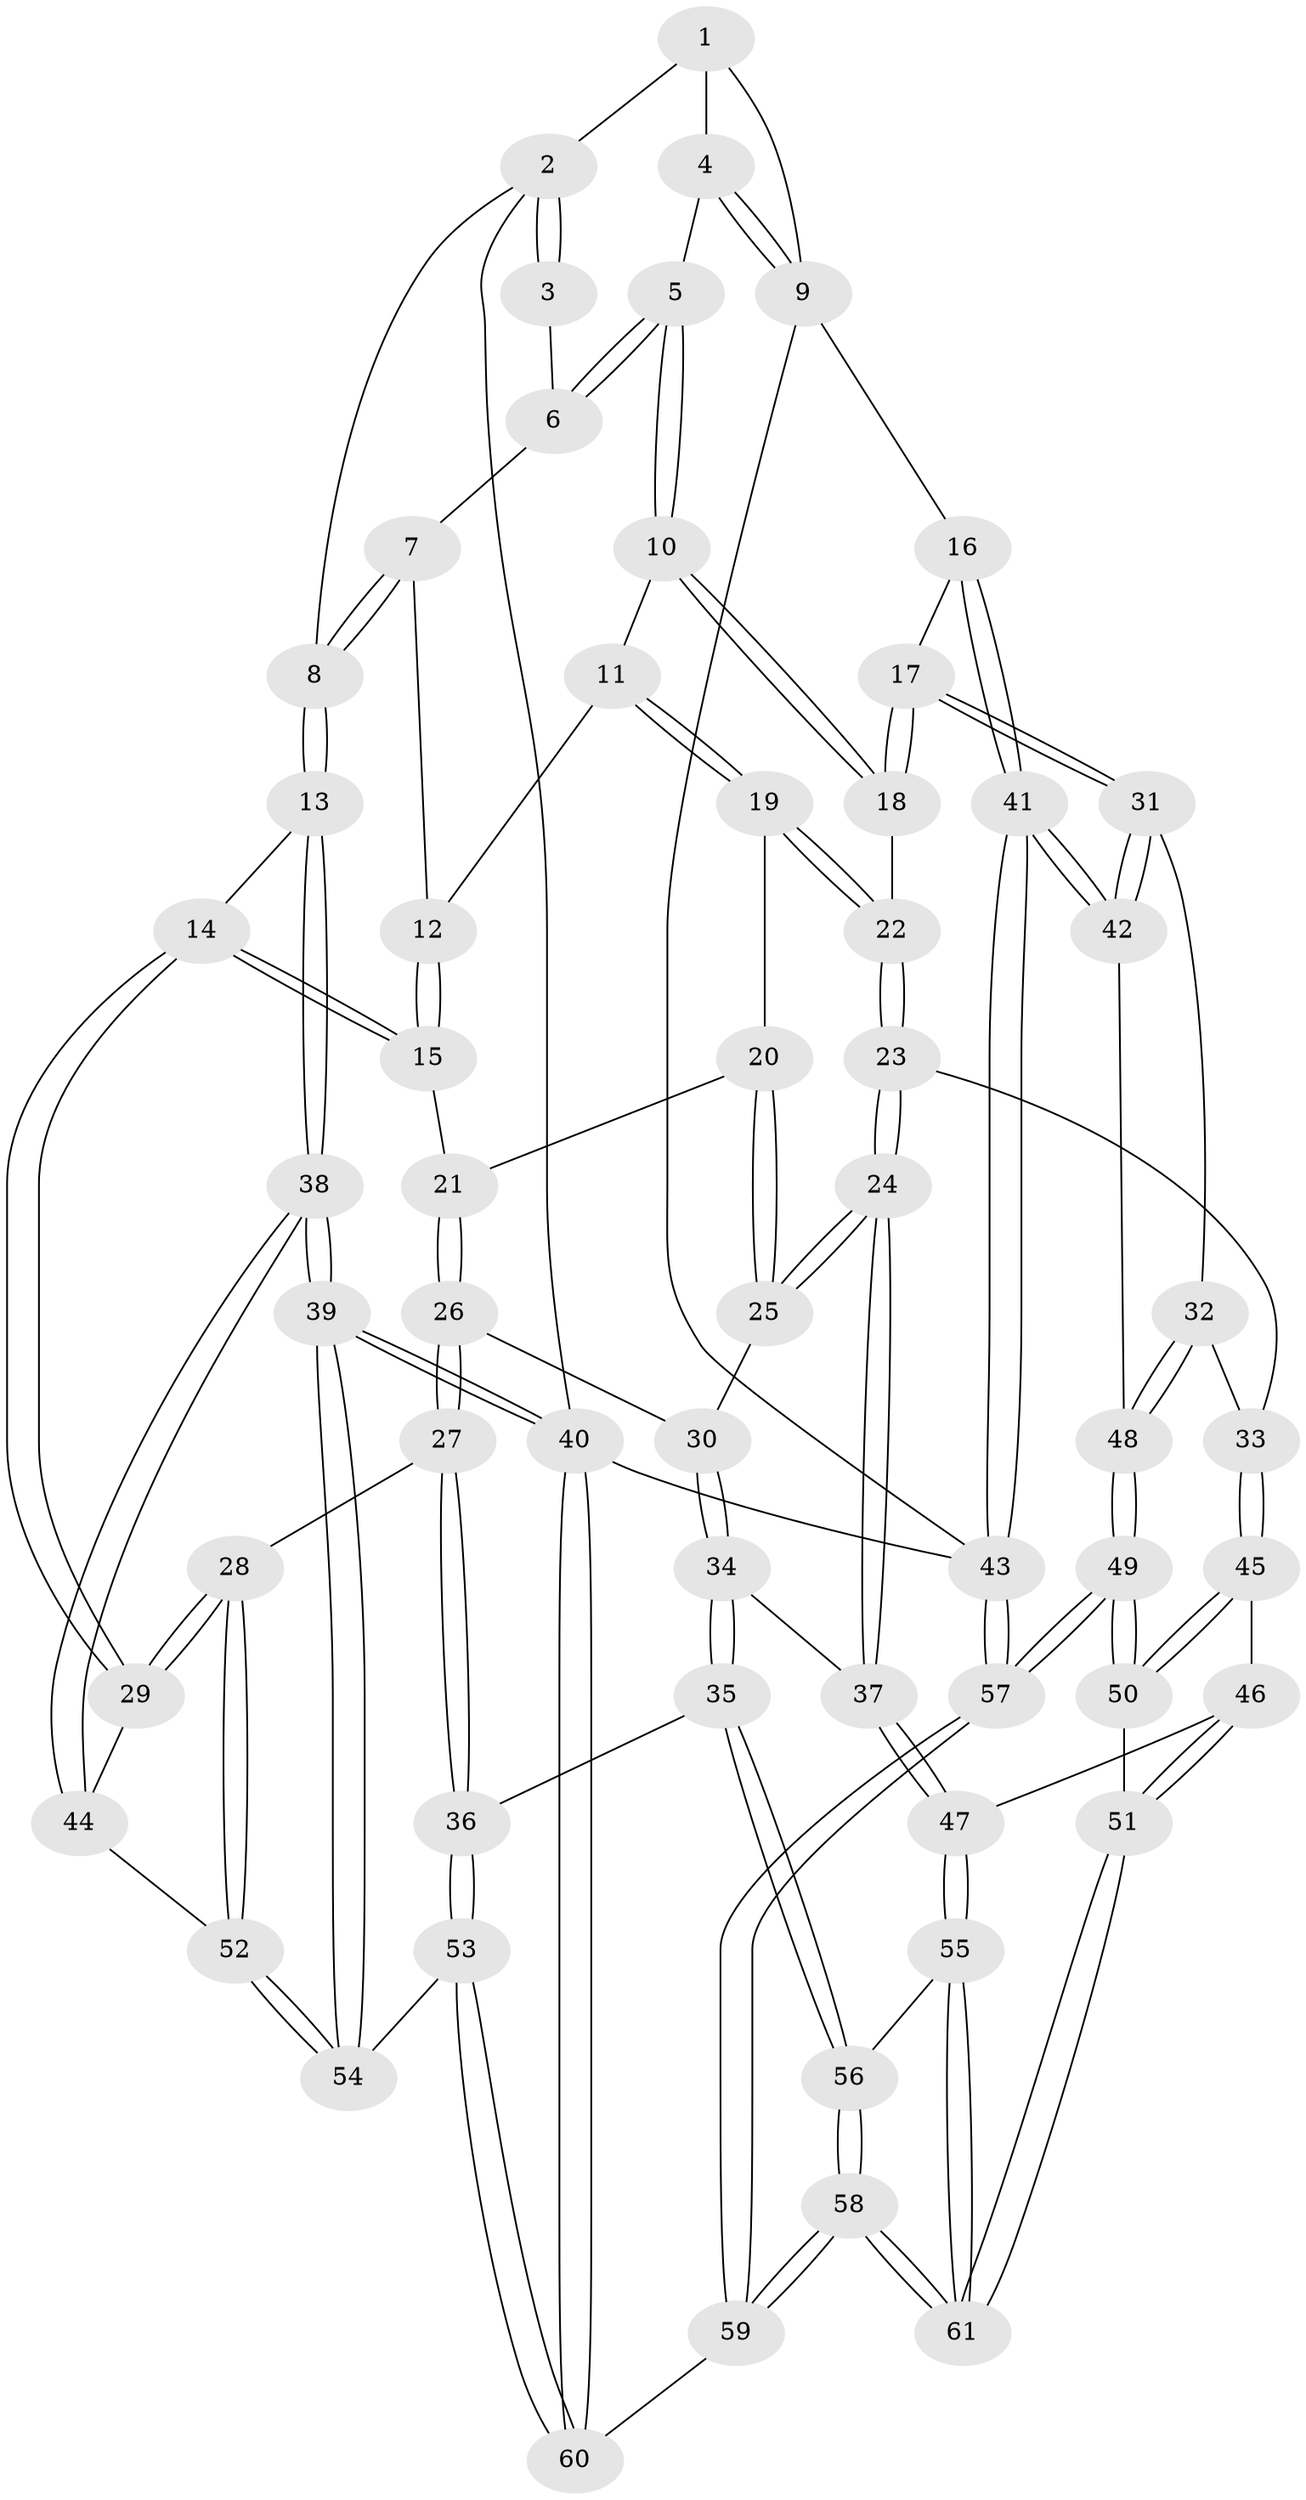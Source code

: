 // coarse degree distribution, {4: 0.5555555555555556, 2: 0.027777777777777776, 5: 0.2777777777777778, 3: 0.05555555555555555, 6: 0.08333333333333333}
// Generated by graph-tools (version 1.1) at 2025/52/02/27/25 19:52:36]
// undirected, 61 vertices, 149 edges
graph export_dot {
graph [start="1"]
  node [color=gray90,style=filled];
  1 [pos="+0.9771287021310682+0"];
  2 [pos="+0+0"];
  3 [pos="+0.39206805773719894+0"];
  4 [pos="+0.8221025740422931+0.12921510033952968"];
  5 [pos="+0.6918312539119282+0.20505754823258512"];
  6 [pos="+0.40937291007122995+0"];
  7 [pos="+0.3575203904010069+0.14433841291450097"];
  8 [pos="+0+0.3069366549574998"];
  9 [pos="+1+0.3650030568594331"];
  10 [pos="+0.6859669401615294+0.2613001007614474"];
  11 [pos="+0.4572671737632614+0.35413341686158284"];
  12 [pos="+0.3513858502540014+0.23651894178424362"];
  13 [pos="+0+0.33100218430894596"];
  14 [pos="+0.027585983437456496+0.41066647887656904"];
  15 [pos="+0.1902638449033616+0.4187109203525024"];
  16 [pos="+1+0.4104059903305843"];
  17 [pos="+0.8677531068169922+0.507745916440874"];
  18 [pos="+0.7057039135654404+0.3341808310608168"];
  19 [pos="+0.4600780225125813+0.43904075722503444"];
  20 [pos="+0.33423582597877183+0.4871550088328165"];
  21 [pos="+0.2469418960793785+0.4706301124215134"];
  22 [pos="+0.5399915459082344+0.5090124200043878"];
  23 [pos="+0.5601067222411428+0.6064016211572464"];
  24 [pos="+0.5060755714885817+0.6505958962944015"];
  25 [pos="+0.3748416361004526+0.5666962907777555"];
  26 [pos="+0.25354283848593784+0.6146096319875196"];
  27 [pos="+0.1567279776426812+0.7009888255952562"];
  28 [pos="+0.15485681909578328+0.7005334043106747"];
  29 [pos="+0.1484404488202136+0.6933643213149563"];
  30 [pos="+0.3123304112725255+0.6481762912124165"];
  31 [pos="+0.8333870951276398+0.5665299687641983"];
  32 [pos="+0.7947091040601804+0.6018443672081303"];
  33 [pos="+0.6477071792899598+0.6273336568928474"];
  34 [pos="+0.35888358245715574+0.7134696122990938"];
  35 [pos="+0.25529738153321335+0.8148424923414753"];
  36 [pos="+0.25045254550179796+0.8146101070123672"];
  37 [pos="+0.47189782041331046+0.7071549521160614"];
  38 [pos="+0+0.5953566713189807"];
  39 [pos="+0+0.787984324447071"];
  40 [pos="+0+1"];
  41 [pos="+1+0.8824314159690412"];
  42 [pos="+0.9770089715837518+0.7599984793529607"];
  43 [pos="+1+1"];
  44 [pos="+0.012001951171955214+0.6735141633182163"];
  45 [pos="+0.652150349931485+0.7277658672980972"];
  46 [pos="+0.6278182174866218+0.7541381547385785"];
  47 [pos="+0.5016208552291029+0.8408206970108182"];
  48 [pos="+0.8052103975858272+0.8153305052237133"];
  49 [pos="+0.7816258546512386+0.8887891822468195"];
  50 [pos="+0.7065580726046495+0.8715184560788763"];
  51 [pos="+0.591243247178186+0.8891038560613316"];
  52 [pos="+0.07089107654058173+0.772529326093784"];
  53 [pos="+0.11379456270187453+0.9470016122045597"];
  54 [pos="+0.06903494930077196+0.7746341491385386"];
  55 [pos="+0.5024910390271043+0.8486379088770666"];
  56 [pos="+0.29275415827454304+0.850120375971477"];
  57 [pos="+1+1"];
  58 [pos="+0.42917992485980483+1"];
  59 [pos="+0.4279622063342284+1"];
  60 [pos="+0+1"];
  61 [pos="+0.5282790035907201+0.9025726786275566"];
  1 -- 2;
  1 -- 4;
  1 -- 9;
  2 -- 3;
  2 -- 3;
  2 -- 8;
  2 -- 40;
  3 -- 6;
  4 -- 5;
  4 -- 9;
  4 -- 9;
  5 -- 6;
  5 -- 6;
  5 -- 10;
  5 -- 10;
  6 -- 7;
  7 -- 8;
  7 -- 8;
  7 -- 12;
  8 -- 13;
  8 -- 13;
  9 -- 16;
  9 -- 43;
  10 -- 11;
  10 -- 18;
  10 -- 18;
  11 -- 12;
  11 -- 19;
  11 -- 19;
  12 -- 15;
  12 -- 15;
  13 -- 14;
  13 -- 38;
  13 -- 38;
  14 -- 15;
  14 -- 15;
  14 -- 29;
  14 -- 29;
  15 -- 21;
  16 -- 17;
  16 -- 41;
  16 -- 41;
  17 -- 18;
  17 -- 18;
  17 -- 31;
  17 -- 31;
  18 -- 22;
  19 -- 20;
  19 -- 22;
  19 -- 22;
  20 -- 21;
  20 -- 25;
  20 -- 25;
  21 -- 26;
  21 -- 26;
  22 -- 23;
  22 -- 23;
  23 -- 24;
  23 -- 24;
  23 -- 33;
  24 -- 25;
  24 -- 25;
  24 -- 37;
  24 -- 37;
  25 -- 30;
  26 -- 27;
  26 -- 27;
  26 -- 30;
  27 -- 28;
  27 -- 36;
  27 -- 36;
  28 -- 29;
  28 -- 29;
  28 -- 52;
  28 -- 52;
  29 -- 44;
  30 -- 34;
  30 -- 34;
  31 -- 32;
  31 -- 42;
  31 -- 42;
  32 -- 33;
  32 -- 48;
  32 -- 48;
  33 -- 45;
  33 -- 45;
  34 -- 35;
  34 -- 35;
  34 -- 37;
  35 -- 36;
  35 -- 56;
  35 -- 56;
  36 -- 53;
  36 -- 53;
  37 -- 47;
  37 -- 47;
  38 -- 39;
  38 -- 39;
  38 -- 44;
  38 -- 44;
  39 -- 40;
  39 -- 40;
  39 -- 54;
  39 -- 54;
  40 -- 60;
  40 -- 60;
  40 -- 43;
  41 -- 42;
  41 -- 42;
  41 -- 43;
  41 -- 43;
  42 -- 48;
  43 -- 57;
  43 -- 57;
  44 -- 52;
  45 -- 46;
  45 -- 50;
  45 -- 50;
  46 -- 47;
  46 -- 51;
  46 -- 51;
  47 -- 55;
  47 -- 55;
  48 -- 49;
  48 -- 49;
  49 -- 50;
  49 -- 50;
  49 -- 57;
  49 -- 57;
  50 -- 51;
  51 -- 61;
  51 -- 61;
  52 -- 54;
  52 -- 54;
  53 -- 54;
  53 -- 60;
  53 -- 60;
  55 -- 56;
  55 -- 61;
  55 -- 61;
  56 -- 58;
  56 -- 58;
  57 -- 59;
  57 -- 59;
  58 -- 59;
  58 -- 59;
  58 -- 61;
  58 -- 61;
  59 -- 60;
}
